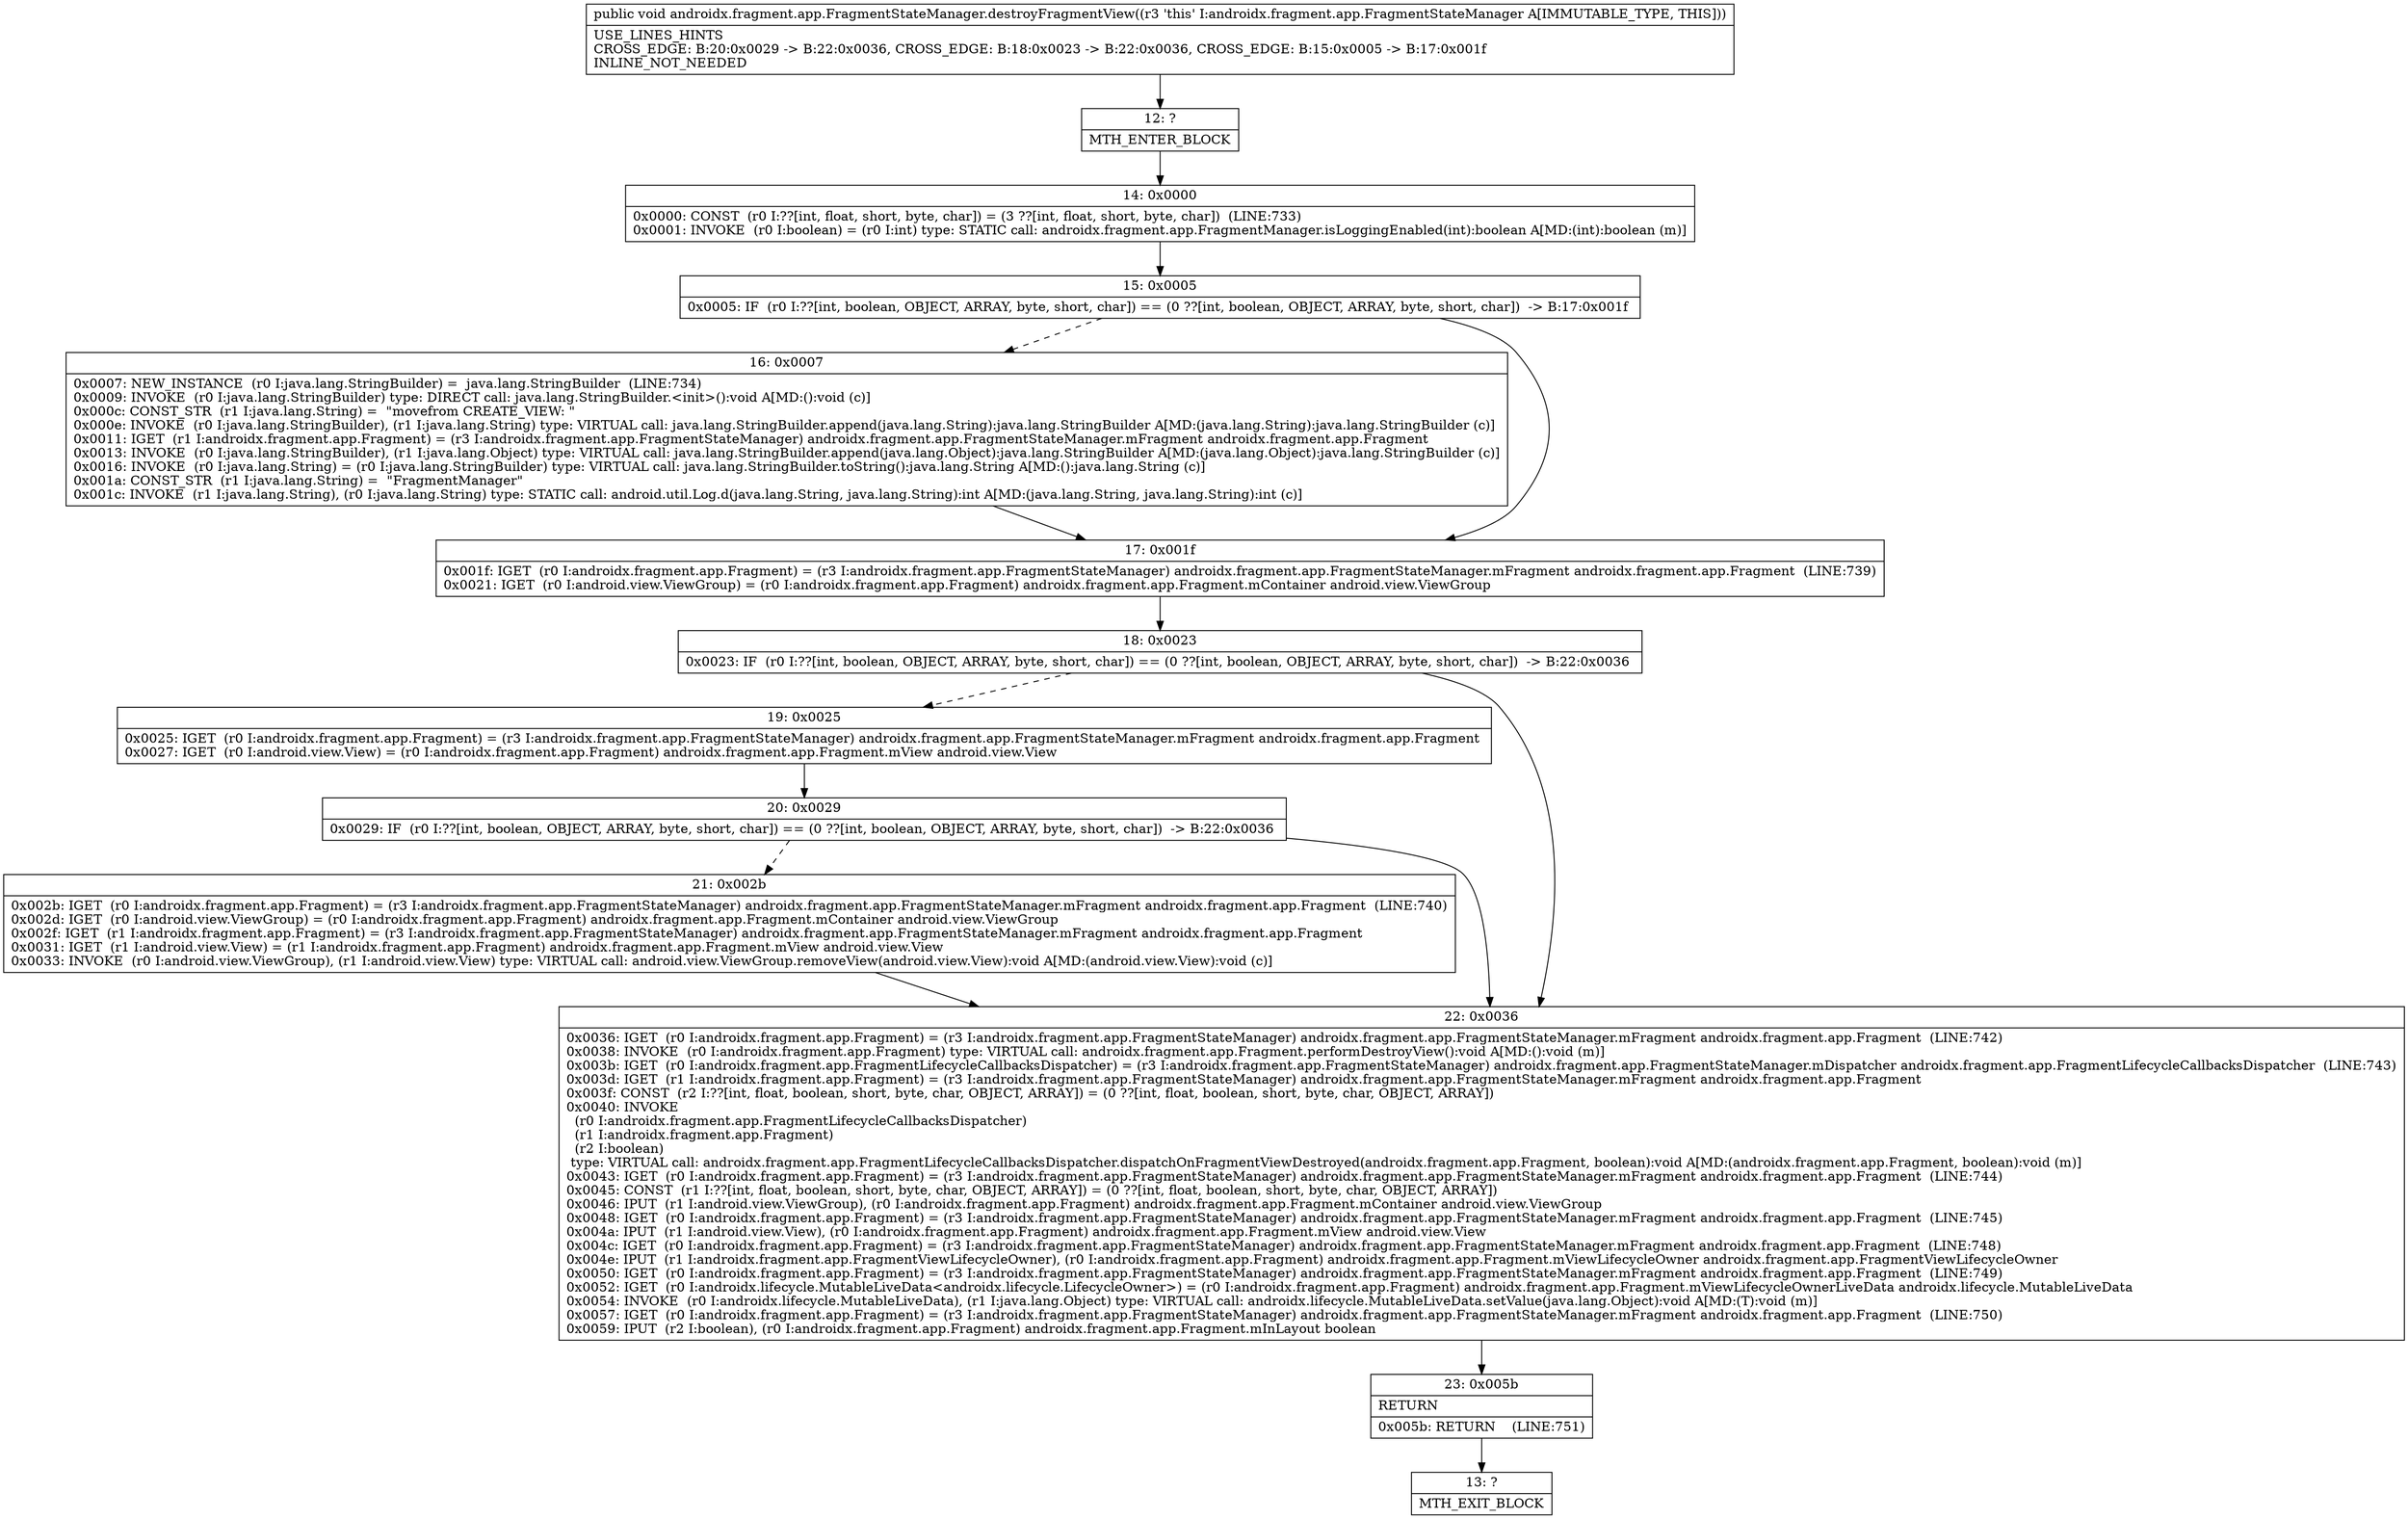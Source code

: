 digraph "CFG forandroidx.fragment.app.FragmentStateManager.destroyFragmentView()V" {
Node_12 [shape=record,label="{12\:\ ?|MTH_ENTER_BLOCK\l}"];
Node_14 [shape=record,label="{14\:\ 0x0000|0x0000: CONST  (r0 I:??[int, float, short, byte, char]) = (3 ??[int, float, short, byte, char])  (LINE:733)\l0x0001: INVOKE  (r0 I:boolean) = (r0 I:int) type: STATIC call: androidx.fragment.app.FragmentManager.isLoggingEnabled(int):boolean A[MD:(int):boolean (m)]\l}"];
Node_15 [shape=record,label="{15\:\ 0x0005|0x0005: IF  (r0 I:??[int, boolean, OBJECT, ARRAY, byte, short, char]) == (0 ??[int, boolean, OBJECT, ARRAY, byte, short, char])  \-\> B:17:0x001f \l}"];
Node_16 [shape=record,label="{16\:\ 0x0007|0x0007: NEW_INSTANCE  (r0 I:java.lang.StringBuilder) =  java.lang.StringBuilder  (LINE:734)\l0x0009: INVOKE  (r0 I:java.lang.StringBuilder) type: DIRECT call: java.lang.StringBuilder.\<init\>():void A[MD:():void (c)]\l0x000c: CONST_STR  (r1 I:java.lang.String) =  \"movefrom CREATE_VIEW: \" \l0x000e: INVOKE  (r0 I:java.lang.StringBuilder), (r1 I:java.lang.String) type: VIRTUAL call: java.lang.StringBuilder.append(java.lang.String):java.lang.StringBuilder A[MD:(java.lang.String):java.lang.StringBuilder (c)]\l0x0011: IGET  (r1 I:androidx.fragment.app.Fragment) = (r3 I:androidx.fragment.app.FragmentStateManager) androidx.fragment.app.FragmentStateManager.mFragment androidx.fragment.app.Fragment \l0x0013: INVOKE  (r0 I:java.lang.StringBuilder), (r1 I:java.lang.Object) type: VIRTUAL call: java.lang.StringBuilder.append(java.lang.Object):java.lang.StringBuilder A[MD:(java.lang.Object):java.lang.StringBuilder (c)]\l0x0016: INVOKE  (r0 I:java.lang.String) = (r0 I:java.lang.StringBuilder) type: VIRTUAL call: java.lang.StringBuilder.toString():java.lang.String A[MD:():java.lang.String (c)]\l0x001a: CONST_STR  (r1 I:java.lang.String) =  \"FragmentManager\" \l0x001c: INVOKE  (r1 I:java.lang.String), (r0 I:java.lang.String) type: STATIC call: android.util.Log.d(java.lang.String, java.lang.String):int A[MD:(java.lang.String, java.lang.String):int (c)]\l}"];
Node_17 [shape=record,label="{17\:\ 0x001f|0x001f: IGET  (r0 I:androidx.fragment.app.Fragment) = (r3 I:androidx.fragment.app.FragmentStateManager) androidx.fragment.app.FragmentStateManager.mFragment androidx.fragment.app.Fragment  (LINE:739)\l0x0021: IGET  (r0 I:android.view.ViewGroup) = (r0 I:androidx.fragment.app.Fragment) androidx.fragment.app.Fragment.mContainer android.view.ViewGroup \l}"];
Node_18 [shape=record,label="{18\:\ 0x0023|0x0023: IF  (r0 I:??[int, boolean, OBJECT, ARRAY, byte, short, char]) == (0 ??[int, boolean, OBJECT, ARRAY, byte, short, char])  \-\> B:22:0x0036 \l}"];
Node_19 [shape=record,label="{19\:\ 0x0025|0x0025: IGET  (r0 I:androidx.fragment.app.Fragment) = (r3 I:androidx.fragment.app.FragmentStateManager) androidx.fragment.app.FragmentStateManager.mFragment androidx.fragment.app.Fragment \l0x0027: IGET  (r0 I:android.view.View) = (r0 I:androidx.fragment.app.Fragment) androidx.fragment.app.Fragment.mView android.view.View \l}"];
Node_20 [shape=record,label="{20\:\ 0x0029|0x0029: IF  (r0 I:??[int, boolean, OBJECT, ARRAY, byte, short, char]) == (0 ??[int, boolean, OBJECT, ARRAY, byte, short, char])  \-\> B:22:0x0036 \l}"];
Node_21 [shape=record,label="{21\:\ 0x002b|0x002b: IGET  (r0 I:androidx.fragment.app.Fragment) = (r3 I:androidx.fragment.app.FragmentStateManager) androidx.fragment.app.FragmentStateManager.mFragment androidx.fragment.app.Fragment  (LINE:740)\l0x002d: IGET  (r0 I:android.view.ViewGroup) = (r0 I:androidx.fragment.app.Fragment) androidx.fragment.app.Fragment.mContainer android.view.ViewGroup \l0x002f: IGET  (r1 I:androidx.fragment.app.Fragment) = (r3 I:androidx.fragment.app.FragmentStateManager) androidx.fragment.app.FragmentStateManager.mFragment androidx.fragment.app.Fragment \l0x0031: IGET  (r1 I:android.view.View) = (r1 I:androidx.fragment.app.Fragment) androidx.fragment.app.Fragment.mView android.view.View \l0x0033: INVOKE  (r0 I:android.view.ViewGroup), (r1 I:android.view.View) type: VIRTUAL call: android.view.ViewGroup.removeView(android.view.View):void A[MD:(android.view.View):void (c)]\l}"];
Node_22 [shape=record,label="{22\:\ 0x0036|0x0036: IGET  (r0 I:androidx.fragment.app.Fragment) = (r3 I:androidx.fragment.app.FragmentStateManager) androidx.fragment.app.FragmentStateManager.mFragment androidx.fragment.app.Fragment  (LINE:742)\l0x0038: INVOKE  (r0 I:androidx.fragment.app.Fragment) type: VIRTUAL call: androidx.fragment.app.Fragment.performDestroyView():void A[MD:():void (m)]\l0x003b: IGET  (r0 I:androidx.fragment.app.FragmentLifecycleCallbacksDispatcher) = (r3 I:androidx.fragment.app.FragmentStateManager) androidx.fragment.app.FragmentStateManager.mDispatcher androidx.fragment.app.FragmentLifecycleCallbacksDispatcher  (LINE:743)\l0x003d: IGET  (r1 I:androidx.fragment.app.Fragment) = (r3 I:androidx.fragment.app.FragmentStateManager) androidx.fragment.app.FragmentStateManager.mFragment androidx.fragment.app.Fragment \l0x003f: CONST  (r2 I:??[int, float, boolean, short, byte, char, OBJECT, ARRAY]) = (0 ??[int, float, boolean, short, byte, char, OBJECT, ARRAY]) \l0x0040: INVOKE  \l  (r0 I:androidx.fragment.app.FragmentLifecycleCallbacksDispatcher)\l  (r1 I:androidx.fragment.app.Fragment)\l  (r2 I:boolean)\l type: VIRTUAL call: androidx.fragment.app.FragmentLifecycleCallbacksDispatcher.dispatchOnFragmentViewDestroyed(androidx.fragment.app.Fragment, boolean):void A[MD:(androidx.fragment.app.Fragment, boolean):void (m)]\l0x0043: IGET  (r0 I:androidx.fragment.app.Fragment) = (r3 I:androidx.fragment.app.FragmentStateManager) androidx.fragment.app.FragmentStateManager.mFragment androidx.fragment.app.Fragment  (LINE:744)\l0x0045: CONST  (r1 I:??[int, float, boolean, short, byte, char, OBJECT, ARRAY]) = (0 ??[int, float, boolean, short, byte, char, OBJECT, ARRAY]) \l0x0046: IPUT  (r1 I:android.view.ViewGroup), (r0 I:androidx.fragment.app.Fragment) androidx.fragment.app.Fragment.mContainer android.view.ViewGroup \l0x0048: IGET  (r0 I:androidx.fragment.app.Fragment) = (r3 I:androidx.fragment.app.FragmentStateManager) androidx.fragment.app.FragmentStateManager.mFragment androidx.fragment.app.Fragment  (LINE:745)\l0x004a: IPUT  (r1 I:android.view.View), (r0 I:androidx.fragment.app.Fragment) androidx.fragment.app.Fragment.mView android.view.View \l0x004c: IGET  (r0 I:androidx.fragment.app.Fragment) = (r3 I:androidx.fragment.app.FragmentStateManager) androidx.fragment.app.FragmentStateManager.mFragment androidx.fragment.app.Fragment  (LINE:748)\l0x004e: IPUT  (r1 I:androidx.fragment.app.FragmentViewLifecycleOwner), (r0 I:androidx.fragment.app.Fragment) androidx.fragment.app.Fragment.mViewLifecycleOwner androidx.fragment.app.FragmentViewLifecycleOwner \l0x0050: IGET  (r0 I:androidx.fragment.app.Fragment) = (r3 I:androidx.fragment.app.FragmentStateManager) androidx.fragment.app.FragmentStateManager.mFragment androidx.fragment.app.Fragment  (LINE:749)\l0x0052: IGET  (r0 I:androidx.lifecycle.MutableLiveData\<androidx.lifecycle.LifecycleOwner\>) = (r0 I:androidx.fragment.app.Fragment) androidx.fragment.app.Fragment.mViewLifecycleOwnerLiveData androidx.lifecycle.MutableLiveData \l0x0054: INVOKE  (r0 I:androidx.lifecycle.MutableLiveData), (r1 I:java.lang.Object) type: VIRTUAL call: androidx.lifecycle.MutableLiveData.setValue(java.lang.Object):void A[MD:(T):void (m)]\l0x0057: IGET  (r0 I:androidx.fragment.app.Fragment) = (r3 I:androidx.fragment.app.FragmentStateManager) androidx.fragment.app.FragmentStateManager.mFragment androidx.fragment.app.Fragment  (LINE:750)\l0x0059: IPUT  (r2 I:boolean), (r0 I:androidx.fragment.app.Fragment) androidx.fragment.app.Fragment.mInLayout boolean \l}"];
Node_23 [shape=record,label="{23\:\ 0x005b|RETURN\l|0x005b: RETURN    (LINE:751)\l}"];
Node_13 [shape=record,label="{13\:\ ?|MTH_EXIT_BLOCK\l}"];
MethodNode[shape=record,label="{public void androidx.fragment.app.FragmentStateManager.destroyFragmentView((r3 'this' I:androidx.fragment.app.FragmentStateManager A[IMMUTABLE_TYPE, THIS]))  | USE_LINES_HINTS\lCROSS_EDGE: B:20:0x0029 \-\> B:22:0x0036, CROSS_EDGE: B:18:0x0023 \-\> B:22:0x0036, CROSS_EDGE: B:15:0x0005 \-\> B:17:0x001f\lINLINE_NOT_NEEDED\l}"];
MethodNode -> Node_12;Node_12 -> Node_14;
Node_14 -> Node_15;
Node_15 -> Node_16[style=dashed];
Node_15 -> Node_17;
Node_16 -> Node_17;
Node_17 -> Node_18;
Node_18 -> Node_19[style=dashed];
Node_18 -> Node_22;
Node_19 -> Node_20;
Node_20 -> Node_21[style=dashed];
Node_20 -> Node_22;
Node_21 -> Node_22;
Node_22 -> Node_23;
Node_23 -> Node_13;
}

